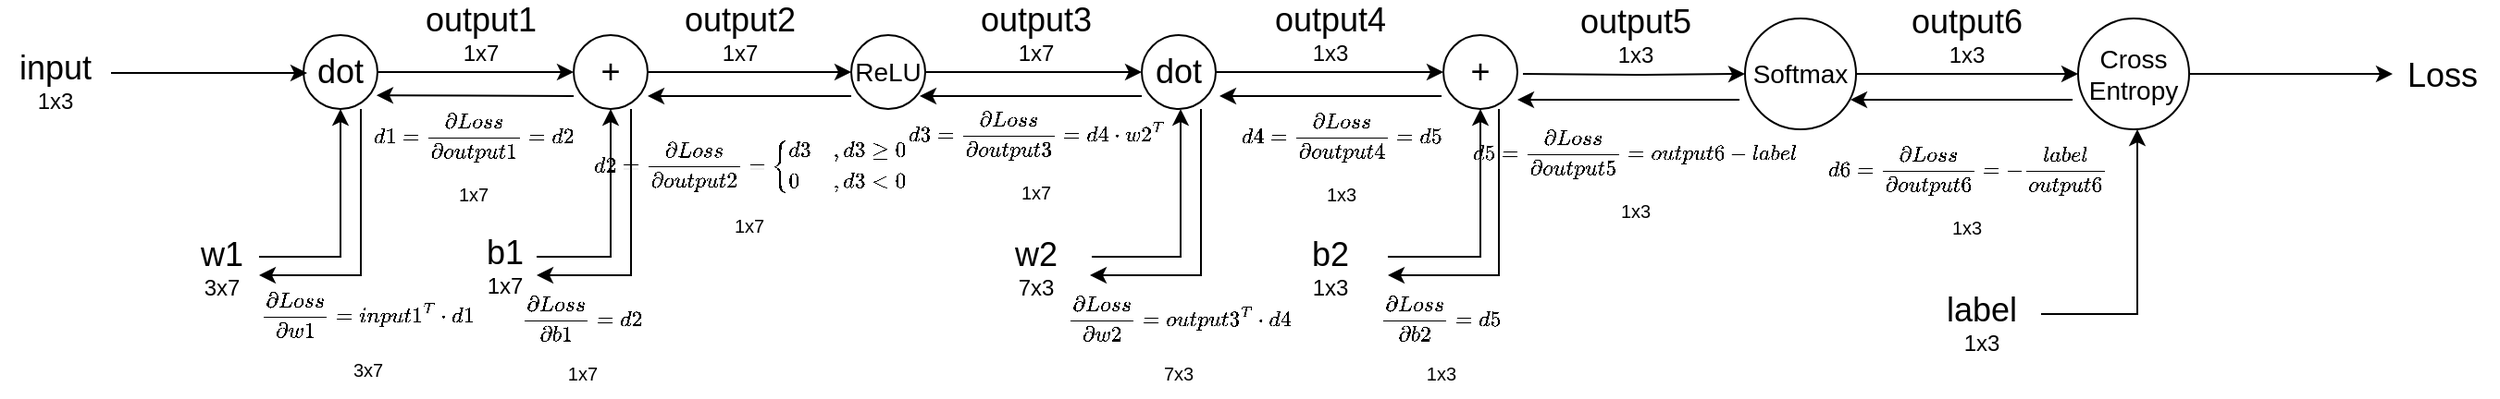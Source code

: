 <mxfile version="14.9.6" type="device"><diagram id="Tm-WChOKWdAvTCXuEKlJ" name="第 1 页"><mxGraphModel dx="1169" dy="630" grid="1" gridSize="10" guides="1" tooltips="1" connect="1" arrows="1" fold="1" page="1" pageScale="1" pageWidth="827" pageHeight="1169" math="1" shadow="0"><root><mxCell id="0"/><mxCell id="1" parent="0"/><mxCell id="89ETWb2CuoaAz4rkt_IL-8" style="edgeStyle=orthogonalEdgeStyle;rounded=0;orthogonalLoop=1;jettySize=auto;html=1;entryX=0;entryY=0.5;entryDx=0;entryDy=0;fontSize=18;" parent="1" source="89ETWb2CuoaAz4rkt_IL-1" target="89ETWb2CuoaAz4rkt_IL-6" edge="1"><mxGeometry relative="1" as="geometry"/></mxCell><mxCell id="89ETWb2CuoaAz4rkt_IL-1" value="&lt;font style=&quot;font-size: 18px&quot;&gt;dot&lt;/font&gt;" style="ellipse;whiteSpace=wrap;html=1;aspect=fixed;" parent="1" vertex="1"><mxGeometry x="334" y="260" width="40" height="40" as="geometry"/></mxCell><mxCell id="89ETWb2CuoaAz4rkt_IL-3" value="&lt;font&gt;&lt;span style=&quot;font-size: 18px&quot;&gt;input&lt;/span&gt;&lt;br&gt;&lt;font style=&quot;font-size: 12px&quot;&gt;1x3&lt;/font&gt;&lt;br&gt;&lt;/font&gt;" style="text;html=1;strokeColor=none;fillColor=none;align=center;verticalAlign=middle;whiteSpace=wrap;rounded=0;" parent="1" vertex="1"><mxGeometry x="170" y="270" width="60" height="30" as="geometry"/></mxCell><mxCell id="89ETWb2CuoaAz4rkt_IL-5" value="&lt;span style=&quot;font-size: 18px&quot;&gt;w1&lt;/span&gt;&lt;br&gt;&lt;font style=&quot;font-size: 12px&quot;&gt;3x7&lt;/font&gt;" style="text;html=1;strokeColor=none;fillColor=none;align=center;verticalAlign=middle;whiteSpace=wrap;rounded=0;" parent="1" vertex="1"><mxGeometry x="260" y="371" width="60" height="30" as="geometry"/></mxCell><mxCell id="89ETWb2CuoaAz4rkt_IL-12" style="edgeStyle=orthogonalEdgeStyle;rounded=0;orthogonalLoop=1;jettySize=auto;html=1;entryX=0;entryY=0.5;entryDx=0;entryDy=0;fontSize=14;" parent="1" source="89ETWb2CuoaAz4rkt_IL-6" target="89ETWb2CuoaAz4rkt_IL-11" edge="1"><mxGeometry relative="1" as="geometry"/></mxCell><mxCell id="89ETWb2CuoaAz4rkt_IL-6" value="&lt;font style=&quot;font-size: 18px&quot;&gt;+&lt;br&gt;&lt;/font&gt;" style="ellipse;whiteSpace=wrap;html=1;aspect=fixed;" parent="1" vertex="1"><mxGeometry x="480" y="260" width="40" height="40" as="geometry"/></mxCell><mxCell id="89ETWb2CuoaAz4rkt_IL-9" value="" style="endArrow=classic;html=1;rounded=0;fontSize=18;entryX=0.5;entryY=1;entryDx=0;entryDy=0;" parent="1" target="89ETWb2CuoaAz4rkt_IL-6" edge="1"><mxGeometry width="50" height="50" relative="1" as="geometry"><mxPoint x="460" y="380" as="sourcePoint"/><mxPoint x="510" y="440" as="targetPoint"/><Array as="points"><mxPoint x="500" y="380"/></Array></mxGeometry></mxCell><mxCell id="89ETWb2CuoaAz4rkt_IL-10" value="&lt;span style=&quot;font-size: 18px&quot;&gt;b1&lt;/span&gt;&lt;br&gt;&lt;font style=&quot;font-size: 12px&quot;&gt;1x7&lt;/font&gt;" style="text;html=1;strokeColor=none;fillColor=none;align=center;verticalAlign=middle;whiteSpace=wrap;rounded=0;" parent="1" vertex="1"><mxGeometry x="413" y="370" width="60" height="30" as="geometry"/></mxCell><mxCell id="89ETWb2CuoaAz4rkt_IL-15" style="edgeStyle=orthogonalEdgeStyle;rounded=0;orthogonalLoop=1;jettySize=auto;html=1;entryX=0;entryY=0.5;entryDx=0;entryDy=0;fontSize=14;" parent="1" source="89ETWb2CuoaAz4rkt_IL-11" target="89ETWb2CuoaAz4rkt_IL-13" edge="1"><mxGeometry relative="1" as="geometry"/></mxCell><mxCell id="89ETWb2CuoaAz4rkt_IL-11" value="&lt;font&gt;&lt;font style=&quot;font-size: 14px&quot;&gt;ReLU&lt;/font&gt;&lt;br&gt;&lt;/font&gt;" style="ellipse;whiteSpace=wrap;html=1;aspect=fixed;" parent="1" vertex="1"><mxGeometry x="630" y="260" width="40" height="40" as="geometry"/></mxCell><mxCell id="89ETWb2CuoaAz4rkt_IL-20" style="edgeStyle=orthogonalEdgeStyle;rounded=0;orthogonalLoop=1;jettySize=auto;html=1;fontSize=14;" parent="1" source="89ETWb2CuoaAz4rkt_IL-13" target="89ETWb2CuoaAz4rkt_IL-19" edge="1"><mxGeometry relative="1" as="geometry"/></mxCell><mxCell id="89ETWb2CuoaAz4rkt_IL-13" value="&lt;font style=&quot;font-size: 18px&quot;&gt;dot&lt;br&gt;&lt;/font&gt;" style="ellipse;whiteSpace=wrap;html=1;aspect=fixed;" parent="1" vertex="1"><mxGeometry x="787" y="260" width="40" height="40" as="geometry"/></mxCell><mxCell id="89ETWb2CuoaAz4rkt_IL-17" value="&lt;span style=&quot;font-size: 18px&quot;&gt;w2&lt;/span&gt;&lt;br&gt;&lt;font style=&quot;font-size: 12px&quot;&gt;7x3&lt;/font&gt;" style="text;html=1;strokeColor=none;fillColor=none;align=center;verticalAlign=middle;whiteSpace=wrap;rounded=0;" parent="1" vertex="1"><mxGeometry x="700" y="371" width="60" height="30" as="geometry"/></mxCell><mxCell id="89ETWb2CuoaAz4rkt_IL-18" style="edgeStyle=orthogonalEdgeStyle;rounded=0;orthogonalLoop=1;jettySize=auto;html=1;exitX=0.5;exitY=1;exitDx=0;exitDy=0;fontSize=14;" parent="1" source="89ETWb2CuoaAz4rkt_IL-17" target="89ETWb2CuoaAz4rkt_IL-17" edge="1"><mxGeometry relative="1" as="geometry"/></mxCell><mxCell id="89ETWb2CuoaAz4rkt_IL-19" value="&lt;font style=&quot;font-size: 18px&quot;&gt;+&lt;br&gt;&lt;/font&gt;" style="ellipse;whiteSpace=wrap;html=1;aspect=fixed;" parent="1" vertex="1"><mxGeometry x="950" y="260" width="40" height="40" as="geometry"/></mxCell><mxCell id="89ETWb2CuoaAz4rkt_IL-21" value="" style="endArrow=classic;html=1;rounded=0;fontSize=18;entryX=0.5;entryY=1;entryDx=0;entryDy=0;" parent="1" edge="1"><mxGeometry width="50" height="50" relative="1" as="geometry"><mxPoint x="920" y="380" as="sourcePoint"/><mxPoint x="970" y="300" as="targetPoint"/><Array as="points"><mxPoint x="970" y="380"/><mxPoint x="970" y="340"/></Array></mxGeometry></mxCell><mxCell id="89ETWb2CuoaAz4rkt_IL-22" value="&lt;span style=&quot;font-size: 18px&quot;&gt;b2&lt;/span&gt;&lt;br&gt;&lt;font style=&quot;font-size: 12px&quot;&gt;1x3&lt;/font&gt;" style="text;html=1;strokeColor=none;fillColor=none;align=center;verticalAlign=middle;whiteSpace=wrap;rounded=0;" parent="1" vertex="1"><mxGeometry x="859" y="371" width="60" height="30" as="geometry"/></mxCell><mxCell id="89ETWb2CuoaAz4rkt_IL-26" style="edgeStyle=orthogonalEdgeStyle;rounded=0;orthogonalLoop=1;jettySize=auto;html=1;entryX=0;entryY=0.5;entryDx=0;entryDy=0;fontSize=14;" parent="1" target="89ETWb2CuoaAz4rkt_IL-25" edge="1"><mxGeometry relative="1" as="geometry"><mxPoint x="993" y="281" as="sourcePoint"/></mxGeometry></mxCell><mxCell id="89ETWb2CuoaAz4rkt_IL-27" style="edgeStyle=orthogonalEdgeStyle;rounded=0;orthogonalLoop=1;jettySize=auto;html=1;fontSize=14;" parent="1" source="89ETWb2CuoaAz4rkt_IL-25" edge="1"><mxGeometry relative="1" as="geometry"><mxPoint x="1293" y="281" as="targetPoint"/></mxGeometry></mxCell><mxCell id="89ETWb2CuoaAz4rkt_IL-25" value="&lt;font&gt;&lt;font style=&quot;font-size: 14px&quot;&gt;Softmax&lt;/font&gt;&lt;br&gt;&lt;/font&gt;" style="ellipse;whiteSpace=wrap;html=1;aspect=fixed;" parent="1" vertex="1"><mxGeometry x="1113" y="251" width="60" height="60" as="geometry"/></mxCell><mxCell id="89ETWb2CuoaAz4rkt_IL-29" value="" style="endArrow=classic;html=1;rounded=0;fontSize=12;" parent="1" edge="1"><mxGeometry width="50" height="50" relative="1" as="geometry"><mxPoint x="1290" y="295" as="sourcePoint"/><mxPoint x="1170" y="295" as="targetPoint"/></mxGeometry></mxCell><mxCell id="89ETWb2CuoaAz4rkt_IL-32" style="edgeStyle=orthogonalEdgeStyle;rounded=0;orthogonalLoop=1;jettySize=auto;html=1;fontSize=12;" parent="1" source="89ETWb2CuoaAz4rkt_IL-31" edge="1"><mxGeometry relative="1" as="geometry"><mxPoint x="1463" y="281" as="targetPoint"/></mxGeometry></mxCell><mxCell id="89ETWb2CuoaAz4rkt_IL-31" value="&lt;font&gt;&lt;font style=&quot;font-size: 14px&quot;&gt;Cross Entropy&lt;/font&gt;&lt;br&gt;&lt;/font&gt;" style="ellipse;whiteSpace=wrap;html=1;aspect=fixed;" parent="1" vertex="1"><mxGeometry x="1293" y="251" width="60" height="60" as="geometry"/></mxCell><mxCell id="89ETWb2CuoaAz4rkt_IL-33" value="&lt;span style=&quot;font-size: 18px&quot;&gt;Loss&lt;/span&gt;" style="text;html=1;strokeColor=none;fillColor=none;align=center;verticalAlign=middle;whiteSpace=wrap;rounded=0;" parent="1" vertex="1"><mxGeometry x="1460" y="267" width="60" height="30" as="geometry"/></mxCell><mxCell id="89ETWb2CuoaAz4rkt_IL-34" value="" style="endArrow=classic;html=1;rounded=0;fontSize=18;entryX=0.5;entryY=1;entryDx=0;entryDy=0;" parent="1" target="89ETWb2CuoaAz4rkt_IL-1" edge="1"><mxGeometry width="50" height="50" relative="1" as="geometry"><mxPoint x="310" y="380" as="sourcePoint"/><mxPoint x="354" y="300" as="targetPoint"/><Array as="points"><mxPoint x="354" y="380"/></Array></mxGeometry></mxCell><mxCell id="89ETWb2CuoaAz4rkt_IL-35" style="edgeStyle=orthogonalEdgeStyle;rounded=0;orthogonalLoop=1;jettySize=auto;html=1;entryX=0;entryY=0.5;entryDx=0;entryDy=0;fontSize=18;" parent="1" edge="1"><mxGeometry relative="1" as="geometry"><mxPoint x="230" y="280.5" as="sourcePoint"/><mxPoint x="336" y="280.5" as="targetPoint"/></mxGeometry></mxCell><mxCell id="89ETWb2CuoaAz4rkt_IL-36" value="" style="endArrow=classic;html=1;rounded=0;fontSize=18;entryX=0.5;entryY=1;entryDx=0;entryDy=0;" parent="1" edge="1"><mxGeometry width="50" height="50" relative="1" as="geometry"><mxPoint x="760" y="380" as="sourcePoint"/><mxPoint x="808" y="300" as="targetPoint"/><Array as="points"><mxPoint x="808" y="380"/><mxPoint x="808" y="340"/></Array></mxGeometry></mxCell><mxCell id="89ETWb2CuoaAz4rkt_IL-37" value="" style="endArrow=classic;html=1;rounded=0;fontSize=18;entryX=0.5;entryY=1;entryDx=0;entryDy=0;" parent="1" edge="1"><mxGeometry width="50" height="50" relative="1" as="geometry"><mxPoint x="1273" y="411" as="sourcePoint"/><mxPoint x="1325" y="311" as="targetPoint"/><Array as="points"><mxPoint x="1325" y="411"/><mxPoint x="1325" y="351"/></Array></mxGeometry></mxCell><mxCell id="89ETWb2CuoaAz4rkt_IL-38" value="&lt;span style=&quot;font-size: 18px&quot;&gt;label&lt;/span&gt;&lt;br&gt;&lt;font style=&quot;font-size: 12px&quot;&gt;1x3&lt;/font&gt;" style="text;html=1;strokeColor=none;fillColor=none;align=center;verticalAlign=middle;whiteSpace=wrap;rounded=0;" parent="1" vertex="1"><mxGeometry x="1211" y="401" width="60" height="30" as="geometry"/></mxCell><mxCell id="89ETWb2CuoaAz4rkt_IL-40" value="&lt;font&gt;&lt;span style=&quot;font-size: 18px&quot;&gt;output1&lt;/span&gt;&lt;br&gt;&lt;font style=&quot;font-size: 12px&quot;&gt;1x7&lt;/font&gt;&lt;br&gt;&lt;/font&gt;" style="text;html=1;strokeColor=none;fillColor=none;align=center;verticalAlign=middle;whiteSpace=wrap;rounded=0;" parent="1" vertex="1"><mxGeometry x="400" y="244" width="60" height="30" as="geometry"/></mxCell><mxCell id="89ETWb2CuoaAz4rkt_IL-41" value="&lt;font&gt;&lt;span style=&quot;font-size: 18px&quot;&gt;output2&lt;/span&gt;&lt;br&gt;&lt;font style=&quot;font-size: 12px&quot;&gt;1x7&lt;/font&gt;&lt;br&gt;&lt;/font&gt;" style="text;html=1;strokeColor=none;fillColor=none;align=center;verticalAlign=middle;whiteSpace=wrap;rounded=0;" parent="1" vertex="1"><mxGeometry x="540" y="244" width="60" height="30" as="geometry"/></mxCell><mxCell id="89ETWb2CuoaAz4rkt_IL-42" value="&lt;font&gt;&lt;span style=&quot;font-size: 18px&quot;&gt;output3&lt;/span&gt;&lt;br&gt;&lt;font style=&quot;font-size: 12px&quot;&gt;1x7&lt;/font&gt;&lt;br&gt;&lt;/font&gt;" style="text;html=1;strokeColor=none;fillColor=none;align=center;verticalAlign=middle;whiteSpace=wrap;rounded=0;" parent="1" vertex="1"><mxGeometry x="700" y="244" width="60" height="30" as="geometry"/></mxCell><mxCell id="89ETWb2CuoaAz4rkt_IL-43" value="&lt;font&gt;&lt;span style=&quot;font-size: 18px&quot;&gt;output4&lt;/span&gt;&lt;br&gt;&lt;font style=&quot;font-size: 12px&quot;&gt;1x3&lt;/font&gt;&lt;br&gt;&lt;/font&gt;" style="text;html=1;strokeColor=none;fillColor=none;align=center;verticalAlign=middle;whiteSpace=wrap;rounded=0;" parent="1" vertex="1"><mxGeometry x="859" y="244" width="60" height="30" as="geometry"/></mxCell><mxCell id="89ETWb2CuoaAz4rkt_IL-45" value="&lt;font&gt;&lt;span style=&quot;font-size: 18px&quot;&gt;output5&lt;/span&gt;&lt;br&gt;&lt;font style=&quot;font-size: 12px&quot;&gt;1x3&lt;/font&gt;&lt;br&gt;&lt;/font&gt;" style="text;html=1;strokeColor=none;fillColor=none;align=center;verticalAlign=middle;whiteSpace=wrap;rounded=0;" parent="1" vertex="1"><mxGeometry x="1024" y="245" width="60" height="30" as="geometry"/></mxCell><mxCell id="89ETWb2CuoaAz4rkt_IL-46" value="&lt;font&gt;&lt;span style=&quot;font-size: 18px&quot;&gt;output6&lt;/span&gt;&lt;br&gt;&lt;font style=&quot;font-size: 12px&quot;&gt;1x3&lt;/font&gt;&lt;br&gt;&lt;/font&gt;" style="text;html=1;strokeColor=none;fillColor=none;align=center;verticalAlign=middle;whiteSpace=wrap;rounded=0;" parent="1" vertex="1"><mxGeometry x="1203" y="245" width="60" height="30" as="geometry"/></mxCell><mxCell id="89ETWb2CuoaAz4rkt_IL-48" value="&lt;font&gt;&lt;font style=&quot;font-size: 10px&quot;&gt;&lt;font&gt;$$d6 = \frac{\partial Loss}{\partial output6} \\= -\frac{label}{output6}$$&lt;/font&gt;&lt;font&gt;1x3&lt;/font&gt;&lt;/font&gt;&lt;br&gt;&lt;/font&gt;" style="text;html=1;strokeColor=none;fillColor=none;align=center;verticalAlign=middle;whiteSpace=wrap;rounded=0;" parent="1" vertex="1"><mxGeometry x="1203" y="325" width="60" height="30" as="geometry"/></mxCell><mxCell id="fVe-MELLuiSadNg1vWpa-1" value="&lt;font&gt;&lt;font style=&quot;font-size: 10px&quot;&gt;&lt;font&gt;$$d5 = \frac{\partial Loss}{\partial output5} \\= output6-label$$&lt;/font&gt;&lt;font&gt;1x3&lt;/font&gt;&lt;/font&gt;&lt;br&gt;&lt;/font&gt;" style="text;html=1;strokeColor=none;fillColor=none;align=center;verticalAlign=middle;whiteSpace=wrap;rounded=0;" parent="1" vertex="1"><mxGeometry x="1024" y="316" width="60" height="30" as="geometry"/></mxCell><mxCell id="fVe-MELLuiSadNg1vWpa-2" value="" style="endArrow=classic;html=1;rounded=0;fontSize=12;" parent="1" edge="1"><mxGeometry width="50" height="50" relative="1" as="geometry"><mxPoint x="1110" y="295" as="sourcePoint"/><mxPoint x="990" y="295" as="targetPoint"/></mxGeometry></mxCell><mxCell id="kYnJ9Hij2kNUCqlf1oVs-3" value="" style="endArrow=classic;html=1;rounded=0;fontSize=18;" parent="1" edge="1"><mxGeometry width="50" height="50" relative="1" as="geometry"><mxPoint x="980" y="300" as="sourcePoint"/><mxPoint x="920" y="390" as="targetPoint"/><Array as="points"><mxPoint x="980" y="390"/></Array></mxGeometry></mxCell><mxCell id="kYnJ9Hij2kNUCqlf1oVs-4" value="&lt;font&gt;&lt;font style=&quot;font-size: 10px&quot;&gt;$$\frac{\partial Loss}{\partial b2} = d5$$1x3&lt;/font&gt;&lt;br&gt;&lt;/font&gt;" style="text;html=1;strokeColor=none;fillColor=none;align=center;verticalAlign=middle;whiteSpace=wrap;rounded=0;" parent="1" vertex="1"><mxGeometry x="914" y="390" width="70" height="60" as="geometry"/></mxCell><mxCell id="kYnJ9Hij2kNUCqlf1oVs-5" value="&lt;font&gt;&lt;font style=&quot;font-size: 10px&quot;&gt;$$d4 = \frac{\partial Loss}{\partial output4} = d5$$1x3&lt;/font&gt;&lt;br&gt;&lt;/font&gt;" style="text;html=1;strokeColor=none;fillColor=none;align=center;verticalAlign=middle;whiteSpace=wrap;rounded=0;" parent="1" vertex="1"><mxGeometry x="860" y="292" width="70" height="60" as="geometry"/></mxCell><mxCell id="kYnJ9Hij2kNUCqlf1oVs-6" value="" style="endArrow=classic;html=1;rounded=0;fontSize=12;" parent="1" edge="1"><mxGeometry width="50" height="50" relative="1" as="geometry"><mxPoint x="949" y="293" as="sourcePoint"/><mxPoint x="829" y="293" as="targetPoint"/></mxGeometry></mxCell><mxCell id="kYnJ9Hij2kNUCqlf1oVs-7" value="" style="endArrow=classic;html=1;rounded=0;fontSize=18;" parent="1" edge="1"><mxGeometry width="50" height="50" relative="1" as="geometry"><mxPoint x="819" y="300" as="sourcePoint"/><mxPoint x="759" y="390" as="targetPoint"/><Array as="points"><mxPoint x="819" y="390"/></Array></mxGeometry></mxCell><mxCell id="kYnJ9Hij2kNUCqlf1oVs-8" value="&lt;font&gt;&lt;font style=&quot;font-size: 10px&quot;&gt;$$\frac{\partial Loss}{\partial w2} = output3^T \cdot d4$$7x3&lt;/font&gt;&lt;br&gt;&lt;/font&gt;" style="text;html=1;strokeColor=none;fillColor=none;align=center;verticalAlign=middle;whiteSpace=wrap;rounded=0;" parent="1" vertex="1"><mxGeometry x="772" y="390" width="70" height="60" as="geometry"/></mxCell><mxCell id="kYnJ9Hij2kNUCqlf1oVs-10" value="&lt;font&gt;&lt;font style=&quot;font-size: 10px&quot;&gt;$$d3 = \frac{\partial Loss}{\partial output3} = d4 \cdot&amp;nbsp;w2^T&amp;nbsp;&lt;br&gt;$$1x7&lt;/font&gt;&lt;br&gt;&lt;/font&gt;" style="text;html=1;strokeColor=none;fillColor=none;align=center;verticalAlign=middle;whiteSpace=wrap;rounded=0;" parent="1" vertex="1"><mxGeometry x="695" y="291" width="70" height="60" as="geometry"/></mxCell><mxCell id="kYnJ9Hij2kNUCqlf1oVs-11" value="" style="endArrow=classic;html=1;rounded=0;fontSize=12;" parent="1" edge="1"><mxGeometry width="50" height="50" relative="1" as="geometry"><mxPoint x="787" y="293" as="sourcePoint"/><mxPoint x="667" y="293" as="targetPoint"/></mxGeometry></mxCell><mxCell id="kYnJ9Hij2kNUCqlf1oVs-12" value="&lt;font&gt;&lt;font style=&quot;font-size: 10px&quot;&gt;$$d2 = \frac{\partial Loss}{\partial output2} \\= \left \{ \begin{array} \left d3 &amp;amp;, d3 \ge 0 \\ 0 &amp;amp;, d3 &amp;lt; 0 \end{array} \right .$$1x7&lt;/font&gt;&lt;br&gt;&lt;/font&gt;" style="text;html=1;strokeColor=none;fillColor=none;align=center;verticalAlign=middle;whiteSpace=wrap;rounded=0;" parent="1" vertex="1"><mxGeometry x="540" y="308" width="70" height="60" as="geometry"/></mxCell><mxCell id="kYnJ9Hij2kNUCqlf1oVs-13" value="" style="endArrow=classic;html=1;rounded=0;fontSize=12;" parent="1" edge="1"><mxGeometry width="50" height="50" relative="1" as="geometry"><mxPoint x="630" y="293" as="sourcePoint"/><mxPoint x="520" y="293" as="targetPoint"/></mxGeometry></mxCell><mxCell id="kYnJ9Hij2kNUCqlf1oVs-19" value="" style="endArrow=classic;html=1;rounded=0;fontSize=18;" parent="1" edge="1"><mxGeometry width="50" height="50" relative="1" as="geometry"><mxPoint x="511" y="300" as="sourcePoint"/><mxPoint x="460" y="390" as="targetPoint"/><Array as="points"><mxPoint x="511" y="390"/></Array></mxGeometry></mxCell><mxCell id="kYnJ9Hij2kNUCqlf1oVs-20" value="&lt;font&gt;&lt;font style=&quot;font-size: 10px&quot;&gt;$$\frac{\partial Loss}{\partial b1} = d2$$1x7&lt;/font&gt;&lt;br&gt;&lt;/font&gt;" style="text;html=1;strokeColor=none;fillColor=none;align=center;verticalAlign=middle;whiteSpace=wrap;rounded=0;" parent="1" vertex="1"><mxGeometry x="450" y="390" width="70" height="60" as="geometry"/></mxCell><mxCell id="kYnJ9Hij2kNUCqlf1oVs-21" value="&lt;font&gt;&lt;font style=&quot;font-size: 10px&quot;&gt;$$d1 = \frac{\partial Loss}{\partial output1} = d2$$1x7&lt;/font&gt;&lt;br&gt;&lt;/font&gt;" style="text;html=1;strokeColor=none;fillColor=none;align=center;verticalAlign=middle;whiteSpace=wrap;rounded=0;" parent="1" vertex="1"><mxGeometry x="391" y="292" width="70" height="60" as="geometry"/></mxCell><mxCell id="kYnJ9Hij2kNUCqlf1oVs-22" value="" style="endArrow=classic;html=1;rounded=0;fontSize=12;entryX=0.987;entryY=0.815;entryDx=0;entryDy=0;entryPerimeter=0;" parent="1" target="89ETWb2CuoaAz4rkt_IL-1" edge="1"><mxGeometry width="50" height="50" relative="1" as="geometry"><mxPoint x="480" y="293" as="sourcePoint"/><mxPoint x="380" y="293" as="targetPoint"/></mxGeometry></mxCell><mxCell id="kYnJ9Hij2kNUCqlf1oVs-23" value="" style="endArrow=classic;html=1;rounded=0;fontSize=18;" parent="1" edge="1"><mxGeometry width="50" height="50" relative="1" as="geometry"><mxPoint x="365" y="300" as="sourcePoint"/><mxPoint x="310" y="390" as="targetPoint"/><Array as="points"><mxPoint x="365" y="390"/></Array></mxGeometry></mxCell><mxCell id="kYnJ9Hij2kNUCqlf1oVs-24" value="&lt;font&gt;&lt;font style=&quot;font-size: 10px&quot;&gt;$$\frac{\partial Loss}{\partial w1} = input1^T \cdot d1$$3x7&lt;/font&gt;&lt;br&gt;&lt;/font&gt;" style="text;html=1;strokeColor=none;fillColor=none;align=center;verticalAlign=middle;whiteSpace=wrap;rounded=0;" parent="1" vertex="1"><mxGeometry x="334" y="388" width="70" height="60" as="geometry"/></mxCell></root></mxGraphModel></diagram></mxfile>